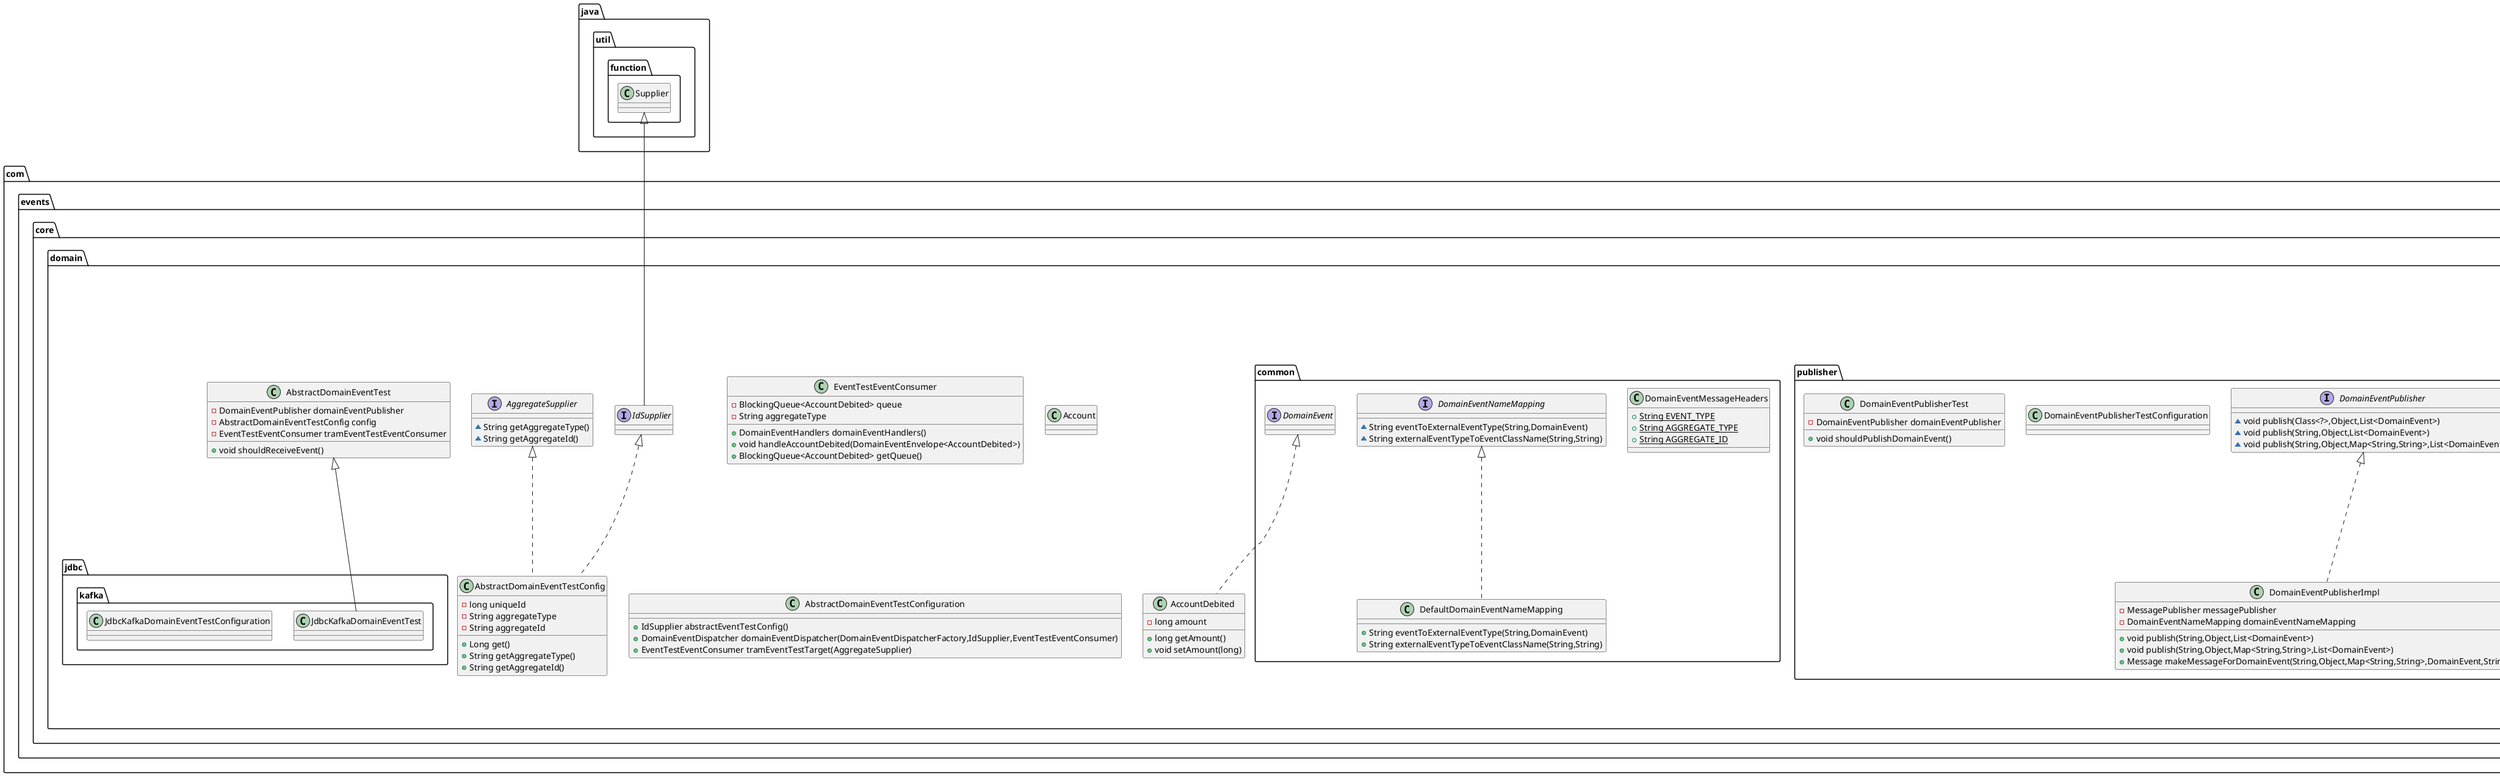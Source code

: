 @startuml
interface com.events.core.domain.IdSupplier {
}
class com.events.core.domain.subscriber.DomainEventEnvelopeImpl {
- Message message
- String aggregateType
- String aggregateId
- String eventId
- T event
+ String getAggregateId()
+ Message getMessage()
+ T getEvent()
+ String getAggregateType()
+ String getEventId()
+ String toString()
}
class com.events.core.domain.AbstractDomainEventTest {
- DomainEventPublisher domainEventPublisher
- AbstractDomainEventTestConfig config
- EventTestEventConsumer tramEventTestEventConsumer
+ void shouldReceiveEvent()
}
class com.events.core.domain.testing.support.DomainEventHandlerUnitTestSupport {
- MessageHandler handler
- String aggregateType
- Object aggregateId
- DomainEventDispatcher dispatcher
- SimpleIdGenerator idGenerator
+ {static} DomainEventHandlerUnitTestSupport given()
+ DomainEventHandlerUnitTestSupport eventHandlers(DomainEventHandlers)
+ DomainEventHandlerUnitTestSupport when()
+ DomainEventHandlerUnitTestSupport then()
+ DomainEventHandlerUnitTestSupport aggregate(String,Object)
+ DomainEventHandlerUnitTestSupport publishes(DomainEvent)
+ DomainEventHandlerUnitTestSupport verify(Runnable)
+ DomainEventHandlerUnitTestSupport expectEventHandlerInvoked(EH,BiConsumer<EH,DomainEventEnvelope<EV>>,Consumer<DomainEventEnvelope<EV>>)
}
class com.events.core.domain.spring.config.DomainEventPublisherConfiguration {
+ DomainEventNameMapping domainEventNameMapping()
+ DomainEventPublisher domainEventPublisher(MessagePublisher,DomainEventNameMapping)
}
class com.events.core.domain.aggregate.DomainModelWithDomainEvents {
+ A model
+ List<E> events
}
class com.events.core.domain.subscriber.DomainEventDispatcherFactory {
# MessageSubscriber messageSubscriber
# DomainEventNameMapping domainEventNameMapping
+ DomainEventDispatcher make(String,DomainEventHandlers)
}
class com.events.core.domain.subscriber.DomainEventHandlers {
- List<DomainEventHandler> handlers
+ Set<String> getAggregateTypesAndEvents()
+ List<DomainEventHandler> getHandlers()
+ Optional<DomainEventHandler> findTargetMethod(Message)
}
class com.events.core.domain.EventTestEventConsumer {
- BlockingQueue<AccountDebited> queue
- String aggregateType
+ DomainEventHandlers domainEventHandlers()
+ void handleAccountDebited(DomainEventEnvelope<AccountDebited>)
+ BlockingQueue<AccountDebited> getQueue()
}
abstract class com.events.core.domain.aggregate.AbstractAggregateDomainEventPublisher {
- Function<A,Object> idSupplier
- DomainEventPublisher eventPublisher
- Class<A> aggregateType
+ Class<A> getAggregateType()
+ void publish(A,List<E>)
}
interface com.events.core.domain.publisher.DomainEventPublisher {
~ void publish(Class<?>,Object,List<DomainEvent>)
~ void publish(String,Object,List<DomainEvent>)
~ void publish(String,Object,Map<String,String>,List<DomainEvent>)
}
class com.events.core.domain.publisher.DomainEventPublisherTestConfiguration {
}
class com.events.core.domain.AccountDebited {
- long amount
+ long getAmount()
+ void setAmount(long)
}
class com.events.core.domain.AbstractDomainEventTestConfig {
- long uniqueId
- String aggregateType
- String aggregateId
+ Long get()
+ String getAggregateType()
+ String getAggregateId()
}
class com.events.core.domain.common.DomainEventMessageHeaders {
+ {static} String EVENT_TYPE
+ {static} String AGGREGATE_TYPE
+ {static} String AGGREGATE_ID
}
class com.events.core.domain.spring.config.DomainEventSubscriberConfiguration {
+ DomainEventDispatcherFactory domainEventDispatcherFactory(MessageSubscriber,DomainEventNameMapping)
}
class com.events.core.domain.subscriber.DomainEventHandler {
- String aggregateType
- Class<DomainEvent> eventClass
- Consumer<DomainEventEnvelope<DomainEvent>> handler
+ boolean handles(Message)
+ void invoke(DomainEventEnvelope<DomainEvent>)
+ Class<DomainEvent> getEventClass()
+ String getAggregateType()
}
class com.events.core.domain.common.DefaultDomainEventNameMapping {
+ String eventToExternalEventType(String,DomainEvent)
+ String externalEventTypeToEventClassName(String,String)
}
class com.events.core.domain.publisher.DomainEventPublisherImpl {
- MessagePublisher messagePublisher
- DomainEventNameMapping domainEventNameMapping
+ void publish(String,Object,List<DomainEvent>)
+ void publish(String,Object,Map<String,String>,List<DomainEvent>)
+ Message makeMessageForDomainEvent(String,Object,Map<String,String>,DomainEvent,String)
}
class com.events.core.domain.publisher.DomainEventPublisherTest {
- DomainEventPublisher domainEventPublisher
+ void shouldPublishDomainEvent()
}
class com.events.core.domain.Account {
}
class com.events.core.domain.AbstractDomainEventTestConfiguration {
+ IdSupplier abstractEventTestConfig()
+ DomainEventDispatcher domainEventDispatcher(DomainEventDispatcherFactory,IdSupplier,EventTestEventConsumer)
+ EventTestEventConsumer tramEventTestTarget(AggregateSupplier)
}
interface com.events.core.domain.subscriber.DomainEventEnvelope {
~ String getAggregateId()
~ Message getMessage()
~ String getAggregateType()
~ String getEventId()
~ T getEvent()
}
class com.events.core.domain.jdbc.kafka.JdbcKafkaDomainEventTest {
}
class com.events.core.domain.subscriber.DomainEventHandlersBuilder {
- String aggregateType
- List<DomainEventHandler> handlers
+ {static} DomainEventHandlersBuilder forAggregateType(String)
+ DomainEventHandlersBuilder onEvent(Class<E>,Consumer<DomainEventEnvelope<E>>)
+ DomainEventHandlersBuilder andForAggregateType(String)
+ DomainEventHandlers build()
}
class com.events.core.domain.jdbc.kafka.JdbcKafkaDomainEventTestConfiguration {
}
interface com.events.core.domain.common.DomainEvent {
}
interface com.events.core.domain.AggregateSupplier {
~ String getAggregateType()
~ String getAggregateId()
}
interface com.events.core.domain.common.DomainEventNameMapping {
~ String eventToExternalEventType(String,DomainEvent)
~ String externalEventTypeToEventClassName(String,String)
}
class com.events.core.domain.subscriber.DomainEventDispatcher {
- Logger logger
- String eventDispatcherId
- DomainEventHandlers domainEventHandlers
- MessageSubscriber messageSubscriber
- DomainEventNameMapping domainEventNameMapping
+ void initialize()
+ void messageHandler(Message)
}


java.util.function.Supplier <|-- com.events.core.domain.IdSupplier
com.events.core.domain.subscriber.DomainEventEnvelope <|.. com.events.core.domain.subscriber.DomainEventEnvelopeImpl
com.events.core.domain.common.DomainEvent <|.. com.events.core.domain.AccountDebited
com.events.core.domain.IdSupplier <|.. com.events.core.domain.AbstractDomainEventTestConfig
com.events.core.domain.AggregateSupplier <|.. com.events.core.domain.AbstractDomainEventTestConfig
com.events.core.domain.common.DomainEventNameMapping <|.. com.events.core.domain.common.DefaultDomainEventNameMapping
com.events.core.domain.publisher.DomainEventPublisher <|.. com.events.core.domain.publisher.DomainEventPublisherImpl
com.events.core.domain.AbstractDomainEventTest <|-- com.events.core.domain.jdbc.kafka.JdbcKafkaDomainEventTest
@enduml